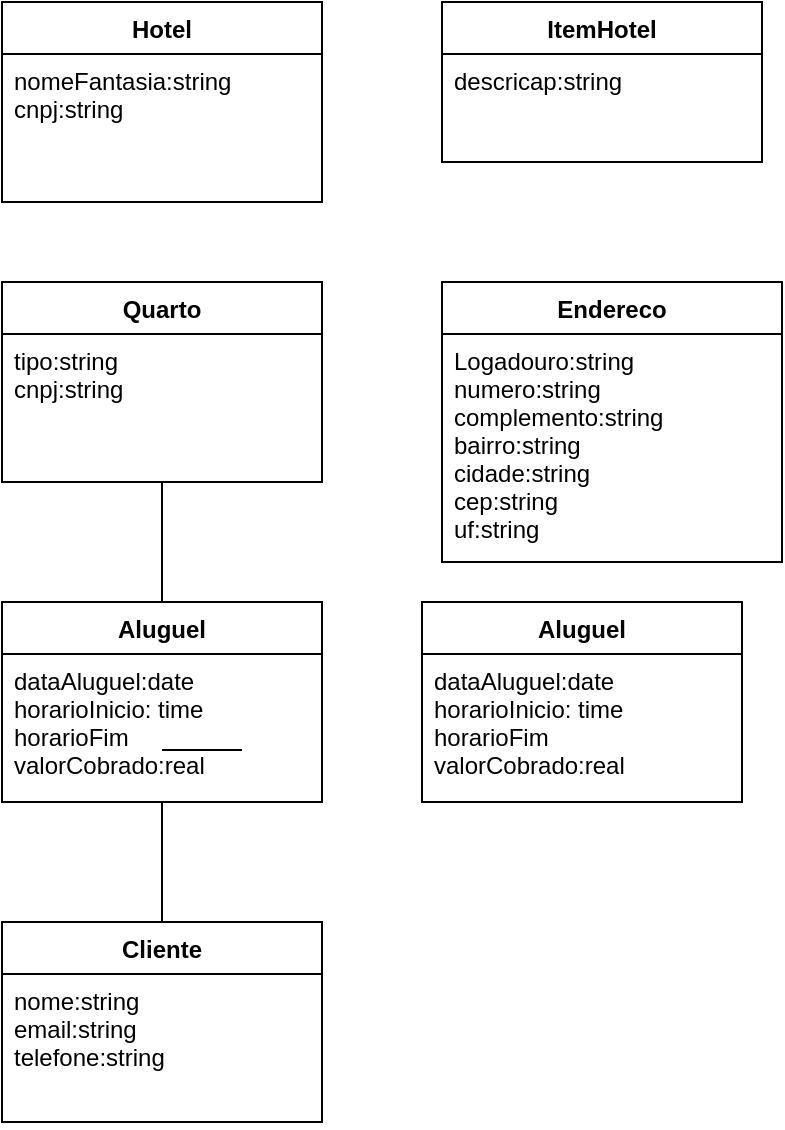 <mxfile version="15.0.4" type="github">
  <diagram id="ryjw0Ng4W9fMJaP_ifFG" name="Page-1">
    <mxGraphModel dx="700" dy="1720" grid="1" gridSize="10" guides="1" tooltips="1" connect="1" arrows="1" fold="1" page="1" pageScale="1" pageWidth="827" pageHeight="1169" math="0" shadow="0">
      <root>
        <mxCell id="0" />
        <mxCell id="1" parent="0" />
        <mxCell id="OnlBeC4UY8B8spM-u4OG-24" style="rounded=1;sketch=0;jumpStyle=line;orthogonalLoop=1;jettySize=auto;html=1;entryX=0.5;entryY=0;entryDx=0;entryDy=0;shadow=0;strokeColor=#000000;strokeWidth=1;startArrow=none;startFill=0;endArrow=none;endFill=0;" edge="1" parent="1" source="OnlBeC4UY8B8spM-u4OG-12" target="OnlBeC4UY8B8spM-u4OG-16">
          <mxGeometry relative="1" as="geometry" />
        </mxCell>
        <mxCell id="OnlBeC4UY8B8spM-u4OG-12" value="Quarto" style="swimlane;fontStyle=1;align=center;verticalAlign=top;childLayout=stackLayout;horizontal=1;startSize=26;horizontalStack=0;resizeParent=1;resizeParentMax=0;resizeLast=0;collapsible=1;marginBottom=0;" vertex="1" parent="1">
          <mxGeometry x="70" y="30" width="160" height="100" as="geometry" />
        </mxCell>
        <mxCell id="OnlBeC4UY8B8spM-u4OG-13" value="tipo:string&#xa;cnpj:string&#xa;" style="text;strokeColor=none;fillColor=none;align=left;verticalAlign=top;spacingLeft=4;spacingRight=4;overflow=hidden;rotatable=0;points=[[0,0.5],[1,0.5]];portConstraint=eastwest;" vertex="1" parent="OnlBeC4UY8B8spM-u4OG-12">
          <mxGeometry y="26" width="160" height="74" as="geometry" />
        </mxCell>
        <mxCell id="OnlBeC4UY8B8spM-u4OG-30" style="edgeStyle=none;rounded=0;sketch=0;jumpStyle=line;orthogonalLoop=1;jettySize=auto;html=1;entryX=0.5;entryY=0;entryDx=0;entryDy=0;shadow=0;startArrow=none;startFill=0;endArrow=none;endFill=0;strokeColor=#000000;strokeWidth=1;" edge="1" parent="1" source="OnlBeC4UY8B8spM-u4OG-16" target="OnlBeC4UY8B8spM-u4OG-28">
          <mxGeometry relative="1" as="geometry" />
        </mxCell>
        <mxCell id="OnlBeC4UY8B8spM-u4OG-16" value="Aluguel" style="swimlane;fontStyle=1;align=center;verticalAlign=top;childLayout=stackLayout;horizontal=1;startSize=26;horizontalStack=0;resizeParent=1;resizeParentMax=0;resizeLast=0;collapsible=1;marginBottom=0;" vertex="1" parent="1">
          <mxGeometry x="70" y="190" width="160" height="100" as="geometry" />
        </mxCell>
        <mxCell id="OnlBeC4UY8B8spM-u4OG-17" value="dataAluguel:date&#xa;horarioInicio: time&#xa;horarioFim&#xa;valorCobrado:real" style="text;strokeColor=none;fillColor=none;align=left;verticalAlign=top;spacingLeft=4;spacingRight=4;overflow=hidden;rotatable=0;points=[[0,0.5],[1,0.5]];portConstraint=eastwest;" vertex="1" parent="OnlBeC4UY8B8spM-u4OG-16">
          <mxGeometry y="26" width="160" height="74" as="geometry" />
        </mxCell>
        <mxCell id="OnlBeC4UY8B8spM-u4OG-23" value="" style="line;strokeWidth=1;fillColor=none;align=left;verticalAlign=middle;spacingTop=-1;spacingLeft=3;spacingRight=3;rotatable=0;labelPosition=right;points=[];portConstraint=eastwest;" vertex="1" parent="1">
          <mxGeometry x="150" y="260" width="40" height="8" as="geometry" />
        </mxCell>
        <mxCell id="OnlBeC4UY8B8spM-u4OG-28" value="Cliente" style="swimlane;fontStyle=1;align=center;verticalAlign=top;childLayout=stackLayout;horizontal=1;startSize=26;horizontalStack=0;resizeParent=1;resizeParentMax=0;resizeLast=0;collapsible=1;marginBottom=0;" vertex="1" parent="1">
          <mxGeometry x="70" y="350" width="160" height="100" as="geometry" />
        </mxCell>
        <mxCell id="OnlBeC4UY8B8spM-u4OG-29" value="nome:string&#xa;email:string&#xa;telefone:string" style="text;strokeColor=none;fillColor=none;align=left;verticalAlign=top;spacingLeft=4;spacingRight=4;overflow=hidden;rotatable=0;points=[[0,0.5],[1,0.5]];portConstraint=eastwest;" vertex="1" parent="OnlBeC4UY8B8spM-u4OG-28">
          <mxGeometry y="26" width="160" height="74" as="geometry" />
        </mxCell>
        <mxCell id="OnlBeC4UY8B8spM-u4OG-31" value="Aluguel" style="swimlane;fontStyle=1;align=center;verticalAlign=top;childLayout=stackLayout;horizontal=1;startSize=26;horizontalStack=0;resizeParent=1;resizeParentMax=0;resizeLast=0;collapsible=1;marginBottom=0;" vertex="1" parent="1">
          <mxGeometry x="280" y="190" width="160" height="100" as="geometry" />
        </mxCell>
        <mxCell id="OnlBeC4UY8B8spM-u4OG-32" value="dataAluguel:date&#xa;horarioInicio: time&#xa;horarioFim&#xa;valorCobrado:real" style="text;strokeColor=none;fillColor=none;align=left;verticalAlign=top;spacingLeft=4;spacingRight=4;overflow=hidden;rotatable=0;points=[[0,0.5],[1,0.5]];portConstraint=eastwest;" vertex="1" parent="OnlBeC4UY8B8spM-u4OG-31">
          <mxGeometry y="26" width="160" height="74" as="geometry" />
        </mxCell>
        <mxCell id="OnlBeC4UY8B8spM-u4OG-33" value="Hotel" style="swimlane;fontStyle=1;align=center;verticalAlign=top;childLayout=stackLayout;horizontal=1;startSize=26;horizontalStack=0;resizeParent=1;resizeParentMax=0;resizeLast=0;collapsible=1;marginBottom=0;" vertex="1" parent="1">
          <mxGeometry x="70" y="-110" width="160" height="100" as="geometry" />
        </mxCell>
        <mxCell id="OnlBeC4UY8B8spM-u4OG-34" value="nomeFantasia:string&#xa;cnpj:string&#xa;" style="text;strokeColor=none;fillColor=none;align=left;verticalAlign=top;spacingLeft=4;spacingRight=4;overflow=hidden;rotatable=0;points=[[0,0.5],[1,0.5]];portConstraint=eastwest;" vertex="1" parent="OnlBeC4UY8B8spM-u4OG-33">
          <mxGeometry y="26" width="160" height="74" as="geometry" />
        </mxCell>
        <mxCell id="OnlBeC4UY8B8spM-u4OG-35" value="Endereco" style="swimlane;fontStyle=1;align=center;verticalAlign=top;childLayout=stackLayout;horizontal=1;startSize=26;horizontalStack=0;resizeParent=1;resizeParentMax=0;resizeLast=0;collapsible=1;marginBottom=0;" vertex="1" parent="1">
          <mxGeometry x="290" y="30" width="170" height="140" as="geometry" />
        </mxCell>
        <mxCell id="OnlBeC4UY8B8spM-u4OG-36" value="Logadouro:string&#xa;numero:string&#xa;complemento:string&#xa;bairro:string&#xa;cidade:string&#xa;cep:string&#xa;uf:string" style="text;strokeColor=none;fillColor=none;align=left;verticalAlign=top;spacingLeft=4;spacingRight=4;overflow=hidden;rotatable=0;points=[[0,0.5],[1,0.5]];portConstraint=eastwest;" vertex="1" parent="OnlBeC4UY8B8spM-u4OG-35">
          <mxGeometry y="26" width="170" height="114" as="geometry" />
        </mxCell>
        <mxCell id="OnlBeC4UY8B8spM-u4OG-37" value="ItemHotel" style="swimlane;fontStyle=1;align=center;verticalAlign=top;childLayout=stackLayout;horizontal=1;startSize=26;horizontalStack=0;resizeParent=1;resizeParentMax=0;resizeLast=0;collapsible=1;marginBottom=0;" vertex="1" parent="1">
          <mxGeometry x="290" y="-110" width="160" height="80" as="geometry" />
        </mxCell>
        <mxCell id="OnlBeC4UY8B8spM-u4OG-38" value="descricap:string" style="text;strokeColor=none;fillColor=none;align=left;verticalAlign=top;spacingLeft=4;spacingRight=4;overflow=hidden;rotatable=0;points=[[0,0.5],[1,0.5]];portConstraint=eastwest;" vertex="1" parent="OnlBeC4UY8B8spM-u4OG-37">
          <mxGeometry y="26" width="160" height="54" as="geometry" />
        </mxCell>
      </root>
    </mxGraphModel>
  </diagram>
</mxfile>
